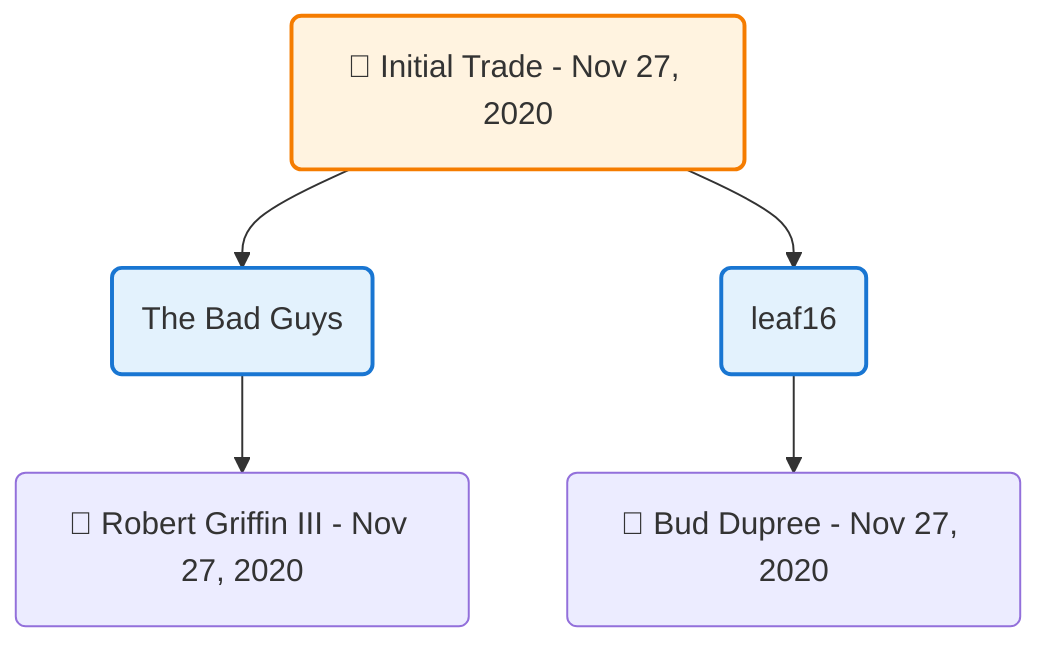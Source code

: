 flowchart TD

    TRADE_MAIN("🔄 Initial Trade - Nov 27, 2020")
    TEAM_1("The Bad Guys")
    TEAM_2("leaf16")
    NODE_4e7befa8-8d0c-4ceb-9ff4-174e8c0f1a93("🔄 Robert Griffin III - Nov 27, 2020")
    NODE_870993bc-847b-42d5-953f-537514abb1e2("🔄 Bud Dupree - Nov 27, 2020")

    TRADE_MAIN --> TEAM_1
    TRADE_MAIN --> TEAM_2
    TEAM_1 --> NODE_4e7befa8-8d0c-4ceb-9ff4-174e8c0f1a93
    TEAM_2 --> NODE_870993bc-847b-42d5-953f-537514abb1e2

    %% Node styling
    classDef teamNode fill:#e3f2fd,stroke:#1976d2,stroke-width:2px
    classDef tradeNode fill:#fff3e0,stroke:#f57c00,stroke-width:2px
    classDef playerNode fill:#f3e5f5,stroke:#7b1fa2,stroke-width:1px
    classDef nonRootPlayerNode fill:#f5f5f5,stroke:#757575,stroke-width:1px
    classDef endNode fill:#ffebee,stroke:#c62828,stroke-width:2px
    classDef waiverNode fill:#e8f5e8,stroke:#388e3c,stroke-width:2px
    classDef championshipNode fill:#fff9c4,stroke:#f57f17,stroke-width:3px

    class TEAM_1,TEAM_2 teamNode
    class TRADE_MAIN tradeNode